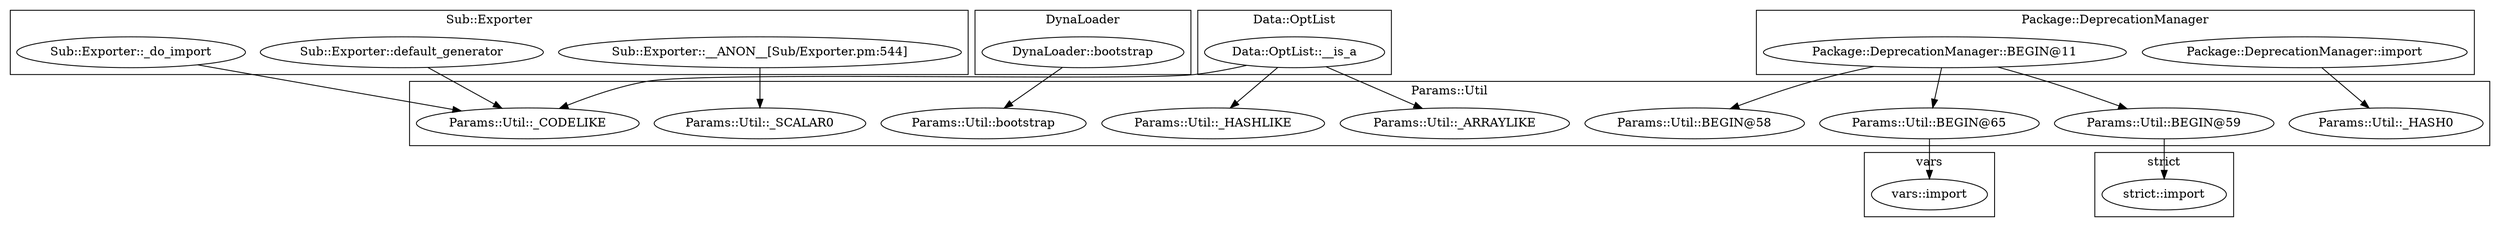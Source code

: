 digraph {
graph [overlap=false]
subgraph cluster_Sub_Exporter {
	label="Sub::Exporter";
	"Sub::Exporter::__ANON__[Sub/Exporter.pm:544]";
	"Sub::Exporter::default_generator";
	"Sub::Exporter::_do_import";
}
subgraph cluster_DynaLoader {
	label="DynaLoader";
	"DynaLoader::bootstrap";
}
subgraph cluster_vars {
	label="vars";
	"vars::import";
}
subgraph cluster_Data_OptList {
	label="Data::OptList";
	"Data::OptList::__is_a";
}
subgraph cluster_strict {
	label="strict";
	"strict::import";
}
subgraph cluster_Params_Util {
	label="Params::Util";
	"Params::Util::bootstrap";
	"Params::Util::_ARRAYLIKE";
	"Params::Util::BEGIN@65";
	"Params::Util::BEGIN@58";
	"Params::Util::_CODELIKE";
	"Params::Util::_SCALAR0";
	"Params::Util::_HASH0";
	"Params::Util::_HASHLIKE";
	"Params::Util::BEGIN@59";
}
subgraph cluster_Package_DeprecationManager {
	label="Package::DeprecationManager";
	"Package::DeprecationManager::import";
	"Package::DeprecationManager::BEGIN@11";
}
"DynaLoader::bootstrap" -> "Params::Util::bootstrap";
"Package::DeprecationManager::BEGIN@11" -> "Params::Util::BEGIN@59";
"Data::OptList::__is_a" -> "Params::Util::_HASHLIKE";
"Package::DeprecationManager::BEGIN@11" -> "Params::Util::BEGIN@65";
"Package::DeprecationManager::import" -> "Params::Util::_HASH0";
"Data::OptList::__is_a" -> "Params::Util::_ARRAYLIKE";
"Package::DeprecationManager::BEGIN@11" -> "Params::Util::BEGIN@58";
"Sub::Exporter::default_generator" -> "Params::Util::_CODELIKE";
"Data::OptList::__is_a" -> "Params::Util::_CODELIKE";
"Sub::Exporter::_do_import" -> "Params::Util::_CODELIKE";
"Params::Util::BEGIN@65" -> "vars::import";
"Sub::Exporter::__ANON__[Sub/Exporter.pm:544]" -> "Params::Util::_SCALAR0";
"Params::Util::BEGIN@59" -> "strict::import";
}
